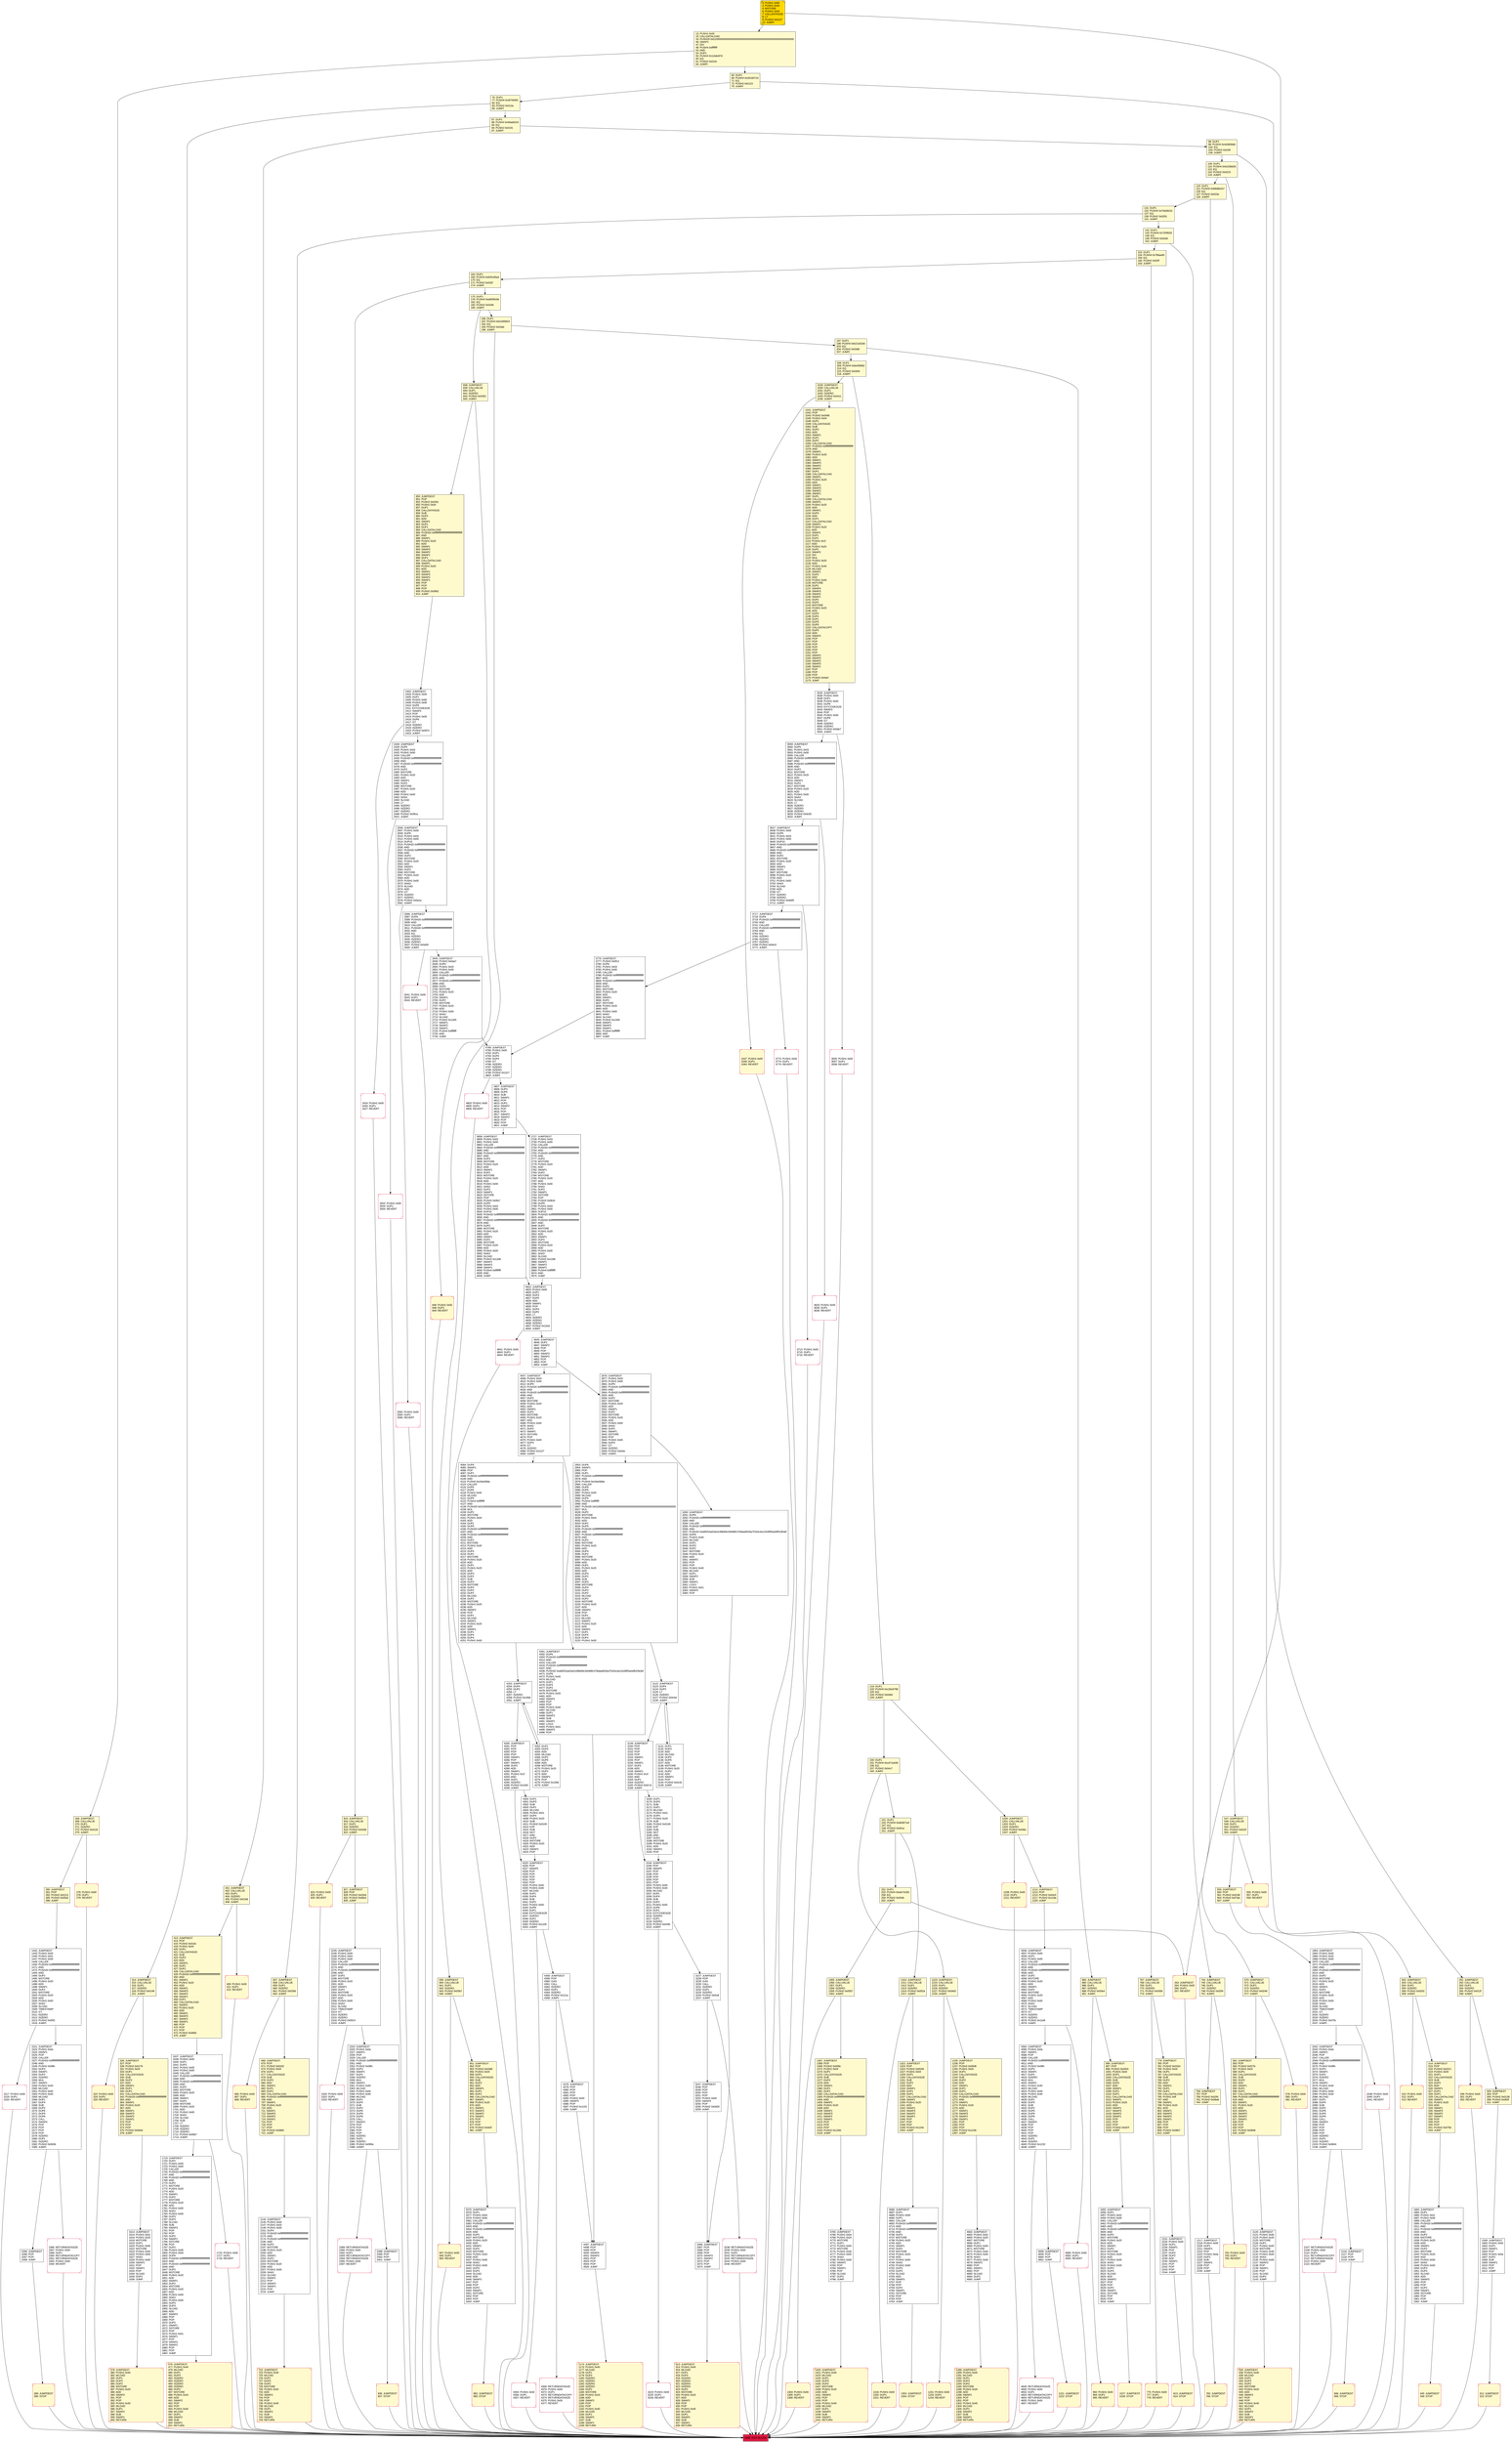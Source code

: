 digraph G {
bgcolor=transparent rankdir=UD;
node [shape=box style=filled color=black fillcolor=white fontname=arial fontcolor=black];
815 [label="815: JUMPDEST\l816: CALLVALUE\l817: DUP1\l818: ISZERO\l819: PUSH2 0x033b\l822: JUMPI\l" fillcolor=lemonchiffon ];
263 [label="263: JUMPDEST\l264: PUSH1 0x00\l266: DUP1\l267: REVERT\l" fillcolor=lemonchiffon shape=Msquare color=crimson ];
219 [label="219: DUP1\l220: PUSH4 0xc2bc6798\l225: EQ\l226: PUSH2 0x04b0\l229: JUMPI\l" fillcolor=lemonchiffon ];
1223 [label="1223: JUMPDEST\l1224: CALLVALUE\l1225: DUP1\l1226: ISZERO\l1227: PUSH2 0x04d3\l1230: JUMPI\l" fillcolor=lemonchiffon ];
291 [label="291: JUMPDEST\l292: CALLVALUE\l293: DUP1\l294: ISZERO\l295: PUSH2 0x012f\l298: JUMPI\l" fillcolor=lemonchiffon ];
514 [label="514: JUMPDEST\l515: POP\l516: PUSH2 0x0221\l519: PUSH1 0x04\l521: DUP1\l522: CALLDATASIZE\l523: SUB\l524: DUP2\l525: ADD\l526: SWAP1\l527: DUP1\l528: DUP1\l529: CALLDATALOAD\l530: SWAP1\l531: PUSH1 0x20\l533: ADD\l534: SWAP1\l535: SWAP3\l536: SWAP2\l537: SWAP1\l538: POP\l539: POP\l540: POP\l541: PUSH2 0x075b\l544: JUMP\l" fillcolor=lemonchiffon ];
3194 [label="3194: JUMPDEST\l3195: POP\l3196: SWAP5\l3197: POP\l3198: POP\l3199: POP\l3200: POP\l3201: POP\l3202: PUSH1 0x00\l3204: PUSH1 0x40\l3206: MLOAD\l3207: DUP1\l3208: DUP4\l3209: SUB\l3210: DUP2\l3211: PUSH1 0x00\l3213: DUP8\l3214: DUP1\l3215: EXTCODESIZE\l3216: ISZERO\l3217: DUP1\l3218: ISZERO\l3219: PUSH2 0x0c9b\l3222: JUMPI\l" ];
4369 [label="4369: RETURNDATASIZE\l4370: PUSH1 0x00\l4372: DUP1\l4373: RETURNDATACOPY\l4374: RETURNDATASIZE\l4375: PUSH1 0x00\l4377: REVERT\l" shape=Msquare color=crimson ];
120 [label="120: DUP1\l121: PUSH4 0x68d8d1b7\l126: EQ\l127: PUSH2 0x023a\l130: JUMPI\l" fillcolor=lemonchiffon ];
2116 [label="2116: JUMPDEST\l2117: POP\l2118: POP\l2119: JUMP\l" ];
3366 [label="3366: JUMPDEST\l3367: POP\l3368: POP\l3369: POP\l3370: SWAP3\l3371: SWAP2\l3372: POP\l3373: POP\l3374: JUMP\l" ];
153 [label="153: DUP1\l154: PUSH4 0x7f8aa4fc\l159: EQ\l160: PUSH2 0x02ff\l163: JUMPI\l" fillcolor=lemonchiffon ];
947 [label="947: PUSH1 0x00\l949: DUP1\l950: REVERT\l" fillcolor=lemonchiffon shape=Msquare color=crimson ];
1715 [label="1715: PUSH1 0x00\l1717: DUP1\l1718: REVERT\l" shape=Msquare color=crimson ];
1599 [label="1599: JUMPDEST\l1600: PUSH1 0x00\l1602: DUP1\l1603: SWAP1\l1604: POP\l1605: PUSH1 0x0a\l1607: DUP2\l1608: SUB\l1609: SWAP1\l1610: POP\l1611: POP\l1612: JUMP\l" ];
2398 [label="2398: JUMPDEST\l2399: POP\l2400: POP\l2401: JUMP\l" ];
3375 [label="3375: JUMPDEST\l3376: DUP1\l3377: PUSH1 0x04\l3379: PUSH1 0x00\l3381: CALLER\l3382: PUSH20 0xffffffffffffffffffffffffffffffffffffffff\l3403: AND\l3404: PUSH20 0xffffffffffffffffffffffffffffffffffffffff\l3425: AND\l3426: DUP2\l3427: MSTORE\l3428: PUSH1 0x20\l3430: ADD\l3431: SWAP1\l3432: DUP2\l3433: MSTORE\l3434: PUSH1 0x20\l3436: ADD\l3437: PUSH1 0x00\l3439: SHA3\l3440: PUSH1 0x00\l3442: DUP3\l3443: DUP3\l3444: SLOAD\l3445: ADD\l3446: SWAP3\l3447: POP\l3448: POP\l3449: DUP2\l3450: SWAP1\l3451: SSTORE\l3452: POP\l3453: POP\l3454: JUMP\l" ];
838 [label="838: JUMPDEST\l839: CALLVALUE\l840: DUP1\l841: ISZERO\l842: PUSH2 0x0352\l845: JUMPI\l" fillcolor=lemonchiffon ];
1208 [label="1208: PUSH1 0x00\l1210: DUP1\l1211: REVERT\l" fillcolor=lemonchiffon shape=Msquare color=crimson ];
3455 [label="3455: JUMPDEST\l3456: DUP1\l3457: PUSH1 0x02\l3459: PUSH1 0x00\l3461: CALLER\l3462: PUSH20 0xffffffffffffffffffffffffffffffffffffffff\l3483: AND\l3484: PUSH20 0xffffffffffffffffffffffffffffffffffffffff\l3505: AND\l3506: DUP2\l3507: MSTORE\l3508: PUSH1 0x20\l3510: ADD\l3511: SWAP1\l3512: DUP2\l3513: MSTORE\l3514: PUSH1 0x20\l3516: ADD\l3517: PUSH1 0x00\l3519: SHA3\l3520: PUSH1 0x00\l3522: DUP3\l3523: DUP3\l3524: SLOAD\l3525: ADD\l3526: SWAP3\l3527: POP\l3528: POP\l3529: DUP2\l3530: SWAP1\l3531: SSTORE\l3532: POP\l3533: POP\l3534: JUMP\l" ];
502 [label="502: JUMPDEST\l503: CALLVALUE\l504: DUP1\l505: ISZERO\l506: PUSH2 0x0202\l509: JUMPI\l" fillcolor=lemonchiffon ];
827 [label="827: JUMPDEST\l828: POP\l829: PUSH2 0x0344\l832: PUSH2 0x08c5\l835: JUMP\l" fillcolor=lemonchiffon ];
3772 [label="3772: PUSH1 0x00\l3774: DUP1\l3775: REVERT\l" shape=Msquare color=crimson ];
1212 [label="1212: JUMPDEST\l1213: POP\l1214: PUSH2 0x04c5\l1217: PUSH2 0x119a\l1220: JUMP\l" fillcolor=lemonchiffon ];
2107 [label="2107: RETURNDATASIZE\l2108: PUSH1 0x00\l2110: DUP1\l2111: RETURNDATACOPY\l2112: RETURNDATASIZE\l2113: PUSH1 0x00\l2115: REVERT\l" shape=Msquare color=crimson ];
3713 [label="3713: PUSH1 0x00\l3715: DUP1\l3716: REVERT\l" shape=Msquare color=crimson ];
3717 [label="3717: JUMPDEST\l3718: DUP6\l3719: PUSH20 0xffffffffffffffffffffffffffffffffffffffff\l3740: AND\l3741: CALLER\l3742: PUSH20 0xffffffffffffffffffffffffffffffffffffffff\l3763: AND\l3764: EQ\l3765: ISZERO\l3766: ISZERO\l3767: ISZERO\l3768: PUSH2 0x0ec0\l3771: JUMPI\l" ];
1586 [label="1586: RETURNDATASIZE\l1587: PUSH1 0x00\l1589: DUP1\l1590: RETURNDATACOPY\l1591: RETURNDATASIZE\l1592: PUSH1 0x00\l1594: REVERT\l" shape=Msquare color=crimson ];
186 [label="186: DUP1\l187: PUSH4 0xb1069824\l192: EQ\l193: PUSH2 0x03ab\l196: JUMPI\l" fillcolor=lemonchiffon ];
280 [label="280: JUMPDEST\l281: POP\l282: PUSH2 0x0121\l285: PUSH2 0x05a2\l288: JUMP\l" fillcolor=lemonchiffon ];
4686 [label="4686: JUMPDEST\l4687: DUP1\l4688: PUSH1 0x00\l4690: DUP1\l4691: CALLER\l4692: PUSH20 0xffffffffffffffffffffffffffffffffffffffff\l4713: AND\l4714: PUSH20 0xffffffffffffffffffffffffffffffffffffffff\l4735: AND\l4736: DUP2\l4737: MSTORE\l4738: PUSH1 0x20\l4740: ADD\l4741: SWAP1\l4742: DUP2\l4743: MSTORE\l4744: PUSH1 0x20\l4746: ADD\l4747: PUSH1 0x00\l4749: SHA3\l4750: PUSH1 0x00\l4752: DUP3\l4753: DUP3\l4754: SLOAD\l4755: ADD\l4756: SWAP3\l4757: POP\l4758: POP\l4759: DUP2\l4760: SWAP1\l4761: SSTORE\l4762: POP\l4763: POP\l4764: JUMP\l" ];
1029 [label="1029: JUMPDEST\l1030: CALLVALUE\l1031: DUP1\l1032: ISZERO\l1033: PUSH2 0x0411\l1036: JUMPI\l" fillcolor=lemonchiffon ];
1367 [label="1367: JUMPDEST\l1368: POP\l1369: PUSH2 0x058c\l1372: PUSH1 0x04\l1374: DUP1\l1375: CALLDATASIZE\l1376: SUB\l1377: DUP2\l1378: ADD\l1379: SWAP1\l1380: DUP1\l1381: DUP1\l1382: CALLDATALOAD\l1383: PUSH20 0xffffffffffffffffffffffffffffffffffffffff\l1404: AND\l1405: SWAP1\l1406: PUSH1 0x20\l1408: ADD\l1409: SWAP1\l1410: SWAP3\l1411: SWAP2\l1412: SWAP1\l1413: POP\l1414: POP\l1415: POP\l1416: PUSH2 0x129d\l1419: JUMP\l" fillcolor=lemonchiffon ];
208 [label="208: DUP1\l209: PUSH4 0xbe45fd62\l214: EQ\l215: PUSH2 0x0405\l218: JUMPI\l" fillcolor=lemonchiffon ];
1963 [label="1963: JUMPDEST\l1964: PUSH1 0x00\l1966: PUSH1 0x02\l1968: PUSH1 0x00\l1970: CALLER\l1971: PUSH20 0xffffffffffffffffffffffffffffffffffffffff\l1992: AND\l1993: PUSH20 0xffffffffffffffffffffffffffffffffffffffff\l2014: AND\l2015: DUP2\l2016: MSTORE\l2017: PUSH1 0x20\l2019: ADD\l2020: SWAP1\l2021: DUP2\l2022: MSTORE\l2023: PUSH1 0x20\l2025: ADD\l2026: PUSH1 0x00\l2028: SHA3\l2029: SLOAD\l2030: TIMESTAMP\l2031: GT\l2032: ISZERO\l2033: ISZERO\l2034: PUSH2 0x07fa\l2037: JUMPI\l" ];
4649 [label="4649: RETURNDATASIZE\l4650: PUSH1 0x00\l4652: DUP1\l4653: RETURNDATACOPY\l4654: RETURNDATASIZE\l4655: PUSH1 0x00\l4657: REVERT\l" shape=Msquare color=crimson ];
1310 [label="1310: JUMPDEST\l1311: CALLVALUE\l1312: DUP1\l1313: ISZERO\l1314: PUSH2 0x052a\l1317: JUMPI\l" fillcolor=lemonchiffon ];
3223 [label="3223: PUSH1 0x00\l3225: DUP1\l3226: REVERT\l" shape=Msquare color=crimson ];
409 [label="409: PUSH1 0x00\l411: DUP1\l412: REVERT\l" fillcolor=lemonchiffon shape=Msquare color=crimson ];
665 [label="665: PUSH1 0x00\l667: DUP1\l668: REVERT\l" fillcolor=lemonchiffon shape=Msquare color=crimson ];
779 [label="779: JUMPDEST\l780: POP\l781: PUSH2 0x032d\l784: PUSH1 0x04\l786: DUP1\l787: CALLDATASIZE\l788: SUB\l789: DUP2\l790: ADD\l791: SWAP1\l792: DUP1\l793: DUP1\l794: CALLDATALOAD\l795: PUSH1 0xff\l797: AND\l798: SWAP1\l799: PUSH1 0x20\l801: ADD\l802: SWAP1\l803: SWAP3\l804: SWAP2\l805: SWAP1\l806: POP\l807: POP\l808: POP\l809: PUSH2 0x08b7\l812: JUMP\l" fillcolor=lemonchiffon ];
268 [label="268: JUMPDEST\l269: CALLVALUE\l270: DUP1\l271: ISZERO\l272: PUSH2 0x0118\l275: JUMPI\l" fillcolor=lemonchiffon ];
1420 [label="1420: JUMPDEST\l1421: PUSH1 0x40\l1423: MLOAD\l1424: DUP1\l1425: DUP3\l1426: DUP2\l1427: MSTORE\l1428: PUSH1 0x20\l1430: ADD\l1431: SWAP2\l1432: POP\l1433: POP\l1434: PUSH1 0x40\l1436: MLOAD\l1437: DUP1\l1438: SWAP2\l1439: SUB\l1440: SWAP1\l1441: RETURN\l" fillcolor=lemonchiffon shape=Msquare color=crimson ];
992 [label="992: PUSH1 0x00\l994: DUP1\l995: REVERT\l" fillcolor=lemonchiffon shape=Msquare color=crimson ];
3260 [label="3260: JUMPDEST\l3261: DUP6\l3262: PUSH20 0xffffffffffffffffffffffffffffffffffffffff\l3283: AND\l3284: CALLER\l3285: PUSH20 0xffffffffffffffffffffffffffffffffffffffff\l3306: AND\l3307: PUSH32 0xddf252ad1be2c89b69c2b068fc378daa952ba7f163c4a11628f55a4df523b3ef\l3340: DUP8\l3341: PUSH1 0x40\l3343: MLOAD\l3344: DUP1\l3345: DUP3\l3346: DUP2\l3347: MSTORE\l3348: PUSH1 0x20\l3350: ADD\l3351: SWAP2\l3352: POP\l3353: POP\l3354: PUSH1 0x40\l3356: MLOAD\l3357: DUP1\l3358: SWAP2\l3359: SUB\l3360: SWAP1\l3361: LOG3\l3362: PUSH1 0x01\l3364: SWAP4\l3365: POP\l" ];
982 [label="982: JUMPDEST\l983: STOP\l" fillcolor=lemonchiffon shape=Msquare color=crimson ];
3555 [label="3555: PUSH1 0x00\l3557: DUP1\l3558: REVERT\l" shape=Msquare color=crimson ];
4084 [label="4084: DUP6\l4085: SWAP1\l4086: POP\l4087: DUP1\l4088: PUSH20 0xffffffffffffffffffffffffffffffffffffffff\l4109: AND\l4110: PUSH4 0xc0ee0b8a\l4115: CALLER\l4116: DUP8\l4117: DUP8\l4118: PUSH1 0x40\l4120: MLOAD\l4121: DUP5\l4122: PUSH4 0xffffffff\l4127: AND\l4128: PUSH29 0x0100000000000000000000000000000000000000000000000000000000\l4158: MUL\l4159: DUP2\l4160: MSTORE\l4161: PUSH1 0x04\l4163: ADD\l4164: DUP1\l4165: DUP5\l4166: PUSH20 0xffffffffffffffffffffffffffffffffffffffff\l4187: AND\l4188: PUSH20 0xffffffffffffffffffffffffffffffffffffffff\l4209: AND\l4210: DUP2\l4211: MSTORE\l4212: PUSH1 0x20\l4214: ADD\l4215: DUP4\l4216: DUP2\l4217: MSTORE\l4218: PUSH1 0x20\l4220: ADD\l4221: DUP1\l4222: PUSH1 0x20\l4224: ADD\l4225: DUP3\l4226: DUP2\l4227: SUB\l4228: DUP3\l4229: MSTORE\l4230: DUP4\l4231: DUP2\l4232: DUP2\l4233: MLOAD\l4234: DUP2\l4235: MSTORE\l4236: PUSH1 0x20\l4238: ADD\l4239: SWAP2\l4240: POP\l4241: DUP1\l4242: MLOAD\l4243: SWAP1\l4244: PUSH1 0x20\l4246: ADD\l4247: SWAP1\l4248: DUP1\l4249: DUP4\l4250: DUP4\l4251: PUSH1 0x00\l" ];
850 [label="850: JUMPDEST\l851: POP\l852: PUSH2 0x0391\l855: PUSH1 0x04\l857: DUP1\l858: CALLDATASIZE\l859: SUB\l860: DUP2\l861: ADD\l862: SWAP1\l863: DUP1\l864: DUP1\l865: CALLDATALOAD\l866: PUSH20 0xffffffffffffffffffffffffffffffffffffffff\l887: AND\l888: SWAP1\l889: PUSH1 0x20\l891: ADD\l892: SWAP1\l893: SWAP3\l894: SWAP2\l895: SWAP1\l896: DUP1\l897: CALLDATALOAD\l898: SWAP1\l899: PUSH1 0x20\l901: ADD\l902: SWAP1\l903: SWAP3\l904: SWAP2\l905: SWAP1\l906: POP\l907: POP\l908: POP\l909: PUSH2 0x0962\l912: JUMP\l" fillcolor=lemonchiffon ];
4789 [label="4789: JUMPDEST\l4790: PUSH1 0x00\l4792: DUP1\l4793: DUP4\l4794: DUP4\l4795: GT\l4796: ISZERO\l4797: ISZERO\l4798: ISZERO\l4799: PUSH2 0x12c7\l4802: JUMPI\l" ];
4580 [label="4580: PUSH1 0x00\l4582: DUP1\l4583: REVERT\l" shape=Msquare color=crimson ];
142 [label="142: DUP1\l143: PUSH4 0x72f4f633\l148: EQ\l149: PUSH2 0x02e8\l152: JUMPI\l" fillcolor=lemonchiffon ];
4765 [label="4765: JUMPDEST\l4766: PUSH1 0x04\l4768: PUSH1 0x20\l4770: MSTORE\l4771: DUP1\l4772: PUSH1 0x00\l4774: MSTORE\l4775: PUSH1 0x40\l4777: PUSH1 0x00\l4779: SHA3\l4780: PUSH1 0x00\l4782: SWAP2\l4783: POP\l4784: SWAP1\l4785: POP\l4786: SLOAD\l4787: DUP2\l4788: JUMP\l" ];
4841 [label="4841: PUSH1 0x00\l4843: DUP1\l4844: REVERT\l" shape=Msquare color=crimson ];
1517 [label="1517: PUSH1 0x00\l1519: DUP1\l1520: REVERT\l" shape=Msquare color=crimson ];
2389 [label="2389: RETURNDATASIZE\l2390: PUSH1 0x00\l2392: DUP1\l2393: RETURNDATACOPY\l2394: RETURNDATASIZE\l2395: PUSH1 0x00\l2397: REVERT\l" shape=Msquare color=crimson ];
559 [label="559: JUMPDEST\l560: POP\l561: PUSH2 0x0238\l564: PUSH2 0x07ab\l567: JUMP\l" fillcolor=lemonchiffon ];
752 [label="752: PUSH1 0x00\l754: DUP1\l755: REVERT\l" fillcolor=lemonchiffon shape=Msquare color=crimson ];
1221 [label="1221: JUMPDEST\l1222: STOP\l" fillcolor=lemonchiffon shape=Msquare color=crimson ];
3247 [label="3247: JUMPDEST\l3248: POP\l3249: POP\l3250: POP\l3251: POP\l3252: PUSH1 0x00\l3254: SWAP4\l3255: POP\l3256: PUSH2 0x0d26\l3259: JUMP\l" ];
669 [label="669: JUMPDEST\l670: POP\l671: PUSH2 0x02d2\l674: PUSH1 0x04\l676: DUP1\l677: CALLDATASIZE\l678: SUB\l679: DUP2\l680: ADD\l681: SWAP1\l682: DUP1\l683: DUP1\l684: CALLDATALOAD\l685: PUSH20 0xffffffffffffffffffffffffffffffffffffffff\l706: AND\l707: SWAP1\l708: PUSH1 0x20\l710: ADD\l711: SWAP1\l712: SWAP3\l713: SWAP2\l714: SWAP1\l715: POP\l716: POP\l717: POP\l718: PUSH2 0x0860\l721: JUMP\l" fillcolor=lemonchiffon ];
996 [label="996: JUMPDEST\l997: POP\l998: PUSH2 0x0403\l1001: PUSH1 0x04\l1003: DUP1\l1004: CALLDATASIZE\l1005: SUB\l1006: DUP2\l1007: ADD\l1008: SWAP1\l1009: DUP1\l1010: DUP1\l1011: CALLDATALOAD\l1012: SWAP1\l1013: PUSH1 0x20\l1015: ADD\l1016: SWAP1\l1017: SWAP3\l1018: SWAP2\l1019: SWAP1\l1020: POP\l1021: POP\l1022: POP\l1023: PUSH2 0x0d7f\l1026: JUMP\l" fillcolor=lemonchiffon ];
3858 [label="3858: JUMPDEST\l3859: PUSH1 0x03\l3861: PUSH1 0x00\l3863: CALLER\l3864: PUSH20 0xffffffffffffffffffffffffffffffffffffffff\l3885: AND\l3886: PUSH20 0xffffffffffffffffffffffffffffffffffffffff\l3907: AND\l3908: DUP2\l3909: MSTORE\l3910: PUSH1 0x20\l3912: ADD\l3913: SWAP1\l3914: DUP2\l3915: MSTORE\l3916: PUSH1 0x20\l3918: ADD\l3919: PUSH1 0x00\l3921: SHA3\l3922: DUP2\l3923: SWAP1\l3924: SSTORE\l3925: POP\l3926: PUSH2 0x0fa7\l3929: DUP6\l3930: PUSH1 0x03\l3932: PUSH1 0x00\l3934: DUP10\l3935: PUSH20 0xffffffffffffffffffffffffffffffffffffffff\l3956: AND\l3957: PUSH20 0xffffffffffffffffffffffffffffffffffffffff\l3978: AND\l3979: DUP2\l3980: MSTORE\l3981: PUSH1 0x20\l3983: ADD\l3984: SWAP1\l3985: DUP2\l3986: MSTORE\l3987: PUSH1 0x20\l3989: ADD\l3990: PUSH1 0x00\l3992: SHA3\l3993: SLOAD\l3994: PUSH2 0x12d6\l3997: SWAP1\l3998: SWAP2\l3999: SWAP1\l4000: PUSH4 0xffffffff\l4005: AND\l4006: JUMP\l" ];
570 [label="570: JUMPDEST\l571: CALLVALUE\l572: DUP1\l573: ISZERO\l574: PUSH2 0x0246\l577: JUMPI\l" fillcolor=lemonchiffon ];
76 [label="76: DUP1\l77: PUSH4 0x407609f1\l82: EQ\l83: PUSH2 0x013a\l86: JUMPI\l" fillcolor=lemonchiffon ];
2038 [label="2038: PUSH1 0x00\l2040: DUP1\l2041: REVERT\l" shape=Msquare color=crimson ];
2953 [label="2953: DUP6\l2954: SWAP1\l2955: POP\l2956: DUP1\l2957: PUSH20 0xffffffffffffffffffffffffffffffffffffffff\l2978: AND\l2979: PUSH4 0xc0ee0b8a\l2984: CALLER\l2985: DUP8\l2986: DUP6\l2987: PUSH1 0x40\l2989: MLOAD\l2990: DUP5\l2991: PUSH4 0xffffffff\l2996: AND\l2997: PUSH29 0x0100000000000000000000000000000000000000000000000000000000\l3027: MUL\l3028: DUP2\l3029: MSTORE\l3030: PUSH1 0x04\l3032: ADD\l3033: DUP1\l3034: DUP5\l3035: PUSH20 0xffffffffffffffffffffffffffffffffffffffff\l3056: AND\l3057: PUSH20 0xffffffffffffffffffffffffffffffffffffffff\l3078: AND\l3079: DUP2\l3080: MSTORE\l3081: PUSH1 0x20\l3083: ADD\l3084: DUP4\l3085: DUP2\l3086: MSTORE\l3087: PUSH1 0x20\l3089: ADD\l3090: DUP1\l3091: PUSH1 0x20\l3093: ADD\l3094: DUP3\l3095: DUP2\l3096: SUB\l3097: DUP3\l3098: MSTORE\l3099: DUP4\l3100: DUP2\l3101: DUP2\l3102: MLOAD\l3103: DUP2\l3104: MSTORE\l3105: PUSH1 0x20\l3107: ADD\l3108: SWAP2\l3109: POP\l3110: DUP1\l3111: MLOAD\l3112: SWAP1\l3113: PUSH1 0x20\l3115: ADD\l3116: SWAP1\l3117: DUP1\l3118: DUP4\l3119: DUP4\l3120: PUSH1 0x00\l" ];
2324 [label="2324: JUMPDEST\l2325: PUSH1 0x0a\l2327: SWAP1\l2328: POP\l2329: CALLER\l2330: PUSH20 0xffffffffffffffffffffffffffffffffffffffff\l2351: AND\l2352: PUSH2 0x08fc\l2355: DUP3\l2356: SWAP1\l2357: DUP2\l2358: ISZERO\l2359: MUL\l2360: SWAP1\l2361: PUSH1 0x40\l2363: MLOAD\l2364: PUSH1 0x00\l2366: PUSH1 0x40\l2368: MLOAD\l2369: DUP1\l2370: DUP4\l2371: SUB\l2372: DUP2\l2373: DUP6\l2374: DUP9\l2375: DUP9\l2376: CALL\l2377: SWAP4\l2378: POP\l2379: POP\l2380: POP\l2381: POP\l2382: ISZERO\l2383: DUP1\l2384: ISZERO\l2385: PUSH2 0x095e\l2388: JUMPI\l" ];
510 [label="510: PUSH1 0x00\l512: DUP1\l513: REVERT\l" fillcolor=lemonchiffon shape=Msquare color=crimson ];
722 [label="722: JUMPDEST\l723: PUSH1 0x40\l725: MLOAD\l726: DUP1\l727: DUP3\l728: DUP2\l729: MSTORE\l730: PUSH1 0x20\l732: ADD\l733: SWAP2\l734: POP\l735: POP\l736: PUSH1 0x40\l738: MLOAD\l739: DUP1\l740: SWAP2\l741: SUB\l742: SWAP1\l743: RETURN\l" fillcolor=lemonchiffon shape=Msquare color=crimson ];
4262 [label="4262: DUP1\l4263: DUP3\l4264: ADD\l4265: MLOAD\l4266: DUP2\l4267: DUP5\l4268: ADD\l4269: MSTORE\l4270: PUSH1 0x20\l4272: DUP2\l4273: ADD\l4274: SWAP1\l4275: POP\l4276: PUSH2 0x109d\l4279: JUMP\l" ];
4803 [label="4803: PUSH1 0x00\l4805: DUP1\l4806: REVERT\l" shape=Msquare color=crimson ];
2231 [label="2231: JUMPDEST\l2232: PUSH1 0x00\l2234: DUP1\l2235: SWAP1\l2236: POP\l2237: DUP2\l2238: DUP2\l2239: ADD\l2240: SWAP1\l2241: POP\l2242: POP\l2243: POP\l2244: JUMP\l" ];
4280 [label="4280: JUMPDEST\l4281: POP\l4282: POP\l4283: POP\l4284: POP\l4285: SWAP1\l4286: POP\l4287: SWAP1\l4288: DUP2\l4289: ADD\l4290: SWAP1\l4291: PUSH1 0x1f\l4293: AND\l4294: DUP1\l4295: ISZERO\l4296: PUSH2 0x10e5\l4299: JUMPI\l" ];
2502 [label="2502: PUSH1 0x00\l2504: DUP1\l2505: REVERT\l" shape=Msquare color=crimson ];
756 [label="756: JUMPDEST\l757: POP\l758: PUSH2 0x02fd\l761: PUSH2 0x08a9\l764: JUMP\l" fillcolor=lemonchiffon ];
765 [label="765: JUMPDEST\l766: STOP\l" fillcolor=lemonchiffon shape=Msquare color=crimson ];
3169 [label="3169: DUP1\l3170: DUP3\l3171: SUB\l3172: DUP1\l3173: MLOAD\l3174: PUSH1 0x01\l3176: DUP4\l3177: PUSH1 0x20\l3179: SUB\l3180: PUSH2 0x0100\l3183: EXP\l3184: SUB\l3185: NOT\l3186: AND\l3187: DUP2\l3188: MSTORE\l3189: PUSH1 0x20\l3191: ADD\l3192: SWAP2\l3193: POP\l" ];
1442 [label="1442: JUMPDEST\l1443: PUSH1 0x00\l1445: PUSH1 0x01\l1447: PUSH1 0x00\l1449: CALLER\l1450: PUSH20 0xffffffffffffffffffffffffffffffffffffffff\l1471: AND\l1472: PUSH20 0xffffffffffffffffffffffffffffffffffffffff\l1493: AND\l1494: DUP2\l1495: MSTORE\l1496: PUSH1 0x20\l1498: ADD\l1499: SWAP1\l1500: DUP2\l1501: MSTORE\l1502: PUSH1 0x20\l1504: ADD\l1505: PUSH1 0x00\l1507: SHA3\l1508: SLOAD\l1509: TIMESTAMP\l1510: GT\l1511: ISZERO\l1512: ISZERO\l1513: PUSH2 0x05f1\l1516: JUMPI\l" ];
3637 [label="3637: JUMPDEST\l3638: PUSH1 0x00\l3640: DUP6\l3641: PUSH1 0x03\l3643: PUSH1 0x00\l3645: DUP10\l3646: PUSH20 0xffffffffffffffffffffffffffffffffffffffff\l3667: AND\l3668: PUSH20 0xffffffffffffffffffffffffffffffffffffffff\l3689: AND\l3690: DUP2\l3691: MSTORE\l3692: PUSH1 0x20\l3694: ADD\l3695: SWAP1\l3696: DUP2\l3697: MSTORE\l3698: PUSH1 0x20\l3700: ADD\l3701: PUSH1 0x00\l3703: SHA3\l3704: SLOAD\l3705: ADD\l3706: GT\l3707: ISZERO\l3708: ISZERO\l3709: PUSH2 0x0e85\l3712: JUMPI\l" ];
1231 [label="1231: PUSH1 0x00\l1233: DUP1\l1234: REVERT\l" fillcolor=lemonchiffon shape=Msquare color=crimson ];
657 [label="657: JUMPDEST\l658: CALLVALUE\l659: DUP1\l660: ISZERO\l661: PUSH2 0x029d\l664: JUMPI\l" fillcolor=lemonchiffon ];
1595 [label="1595: JUMPDEST\l1596: POP\l1597: POP\l1598: JUMP\l" ];
2042 [label="2042: JUMPDEST\l2043: PUSH1 0x0a\l2045: SWAP1\l2046: POP\l2047: CALLER\l2048: PUSH20 0xffffffffffffffffffffffffffffffffffffffff\l2069: AND\l2070: PUSH2 0x08fc\l2073: DUP3\l2074: SWAP1\l2075: DUP2\l2076: ISZERO\l2077: MUL\l2078: SWAP1\l2079: PUSH1 0x40\l2081: MLOAD\l2082: PUSH1 0x00\l2084: PUSH1 0x40\l2086: MLOAD\l2087: DUP1\l2088: DUP4\l2089: SUB\l2090: DUP2\l2091: DUP6\l2092: DUP9\l2093: DUP9\l2094: CALL\l2095: SWAP4\l2096: POP\l2097: POP\l2098: POP\l2099: POP\l2100: ISZERO\l2101: DUP1\l2102: ISZERO\l2103: PUSH2 0x0844\l2106: JUMPI\l" ];
1637 [label="1637: JUMPDEST\l1638: PUSH1 0x00\l1640: DUP1\l1641: DUP3\l1642: PUSH1 0x05\l1644: PUSH1 0x00\l1646: CALLER\l1647: PUSH20 0xffffffffffffffffffffffffffffffffffffffff\l1668: AND\l1669: PUSH20 0xffffffffffffffffffffffffffffffffffffffff\l1690: AND\l1691: DUP2\l1692: MSTORE\l1693: PUSH1 0x20\l1695: ADD\l1696: SWAP1\l1697: DUP2\l1698: MSTORE\l1699: PUSH1 0x20\l1701: ADD\l1702: PUSH1 0x00\l1704: SHA3\l1705: SLOAD\l1706: SUB\l1707: LT\l1708: ISZERO\l1709: ISZERO\l1710: ISZERO\l1711: PUSH2 0x06b7\l1714: JUMPI\l" ];
109 [label="109: DUP1\l110: PUSH4 0x5c03b626\l115: EQ\l116: PUSH2 0x0223\l119: JUMPI\l" fillcolor=lemonchiffon ];
4007 [label="4007: JUMPDEST\l4008: PUSH1 0x03\l4010: PUSH1 0x00\l4012: DUP9\l4013: PUSH20 0xffffffffffffffffffffffffffffffffffffffff\l4034: AND\l4035: PUSH20 0xffffffffffffffffffffffffffffffffffffffff\l4056: AND\l4057: DUP2\l4058: MSTORE\l4059: PUSH1 0x20\l4061: ADD\l4062: SWAP1\l4063: DUP2\l4064: MSTORE\l4065: PUSH1 0x20\l4067: ADD\l4068: PUSH1 0x00\l4070: SHA3\l4071: DUP2\l4072: SWAP1\l4073: SSTORE\l4074: POP\l4075: PUSH1 0x00\l4077: DUP3\l4078: GT\l4079: ISZERO\l4080: PUSH2 0x1127\l4083: JUMPI\l" ];
4658 [label="4658: JUMPDEST\l4659: POP\l4660: POP\l4661: JUMP\l" ];
175 [label="175: DUP1\l176: PUSH4 0xa9059cbb\l181: EQ\l182: PUSH2 0x0346\l185: JUMPI\l" fillcolor=lemonchiffon ];
197 [label="197: DUP1\l198: PUSH4 0xb21d31b6\l203: EQ\l204: PUSH2 0x03d8\l207: JUMPI\l" fillcolor=lemonchiffon ];
4845 [label="4845: JUMPDEST\l4846: DUP1\l4847: SWAP2\l4848: POP\l4849: POP\l4850: SWAP3\l4851: SWAP2\l4852: POP\l4853: POP\l4854: JUMP\l" ];
131 [label="131: DUP1\l132: PUSH4 0x70a08231\l137: EQ\l138: PUSH2 0x0291\l141: JUMPI\l" fillcolor=lemonchiffon ];
744 [label="744: JUMPDEST\l745: CALLVALUE\l746: DUP1\l747: ISZERO\l748: PUSH2 0x02f4\l751: JUMPI\l" fillcolor=lemonchiffon ];
2217 [label="2217: JUMPDEST\l2218: PUSH1 0x00\l2220: DUP1\l2221: SWAP1\l2222: POP\l2223: PUSH1 0x0a\l2225: DUP2\l2226: SUB\l2227: SWAP1\l2228: POP\l2229: POP\l2230: JUMP\l" ];
1318 [label="1318: PUSH1 0x00\l1320: DUP1\l1321: REVERT\l" fillcolor=lemonchiffon shape=Msquare color=crimson ];
299 [label="299: PUSH1 0x00\l301: DUP1\l302: REVERT\l" fillcolor=lemonchiffon shape=Msquare color=crimson ];
555 [label="555: PUSH1 0x00\l557: DUP1\l558: REVERT\l" fillcolor=lemonchiffon shape=Msquare color=crimson ];
3633 [label="3633: PUSH1 0x00\l3635: DUP1\l3636: REVERT\l" shape=Msquare color=crimson ];
2120 [label="2120: JUMPDEST\l2121: PUSH1 0x00\l2123: PUSH1 0x20\l2125: MSTORE\l2126: DUP1\l2127: PUSH1 0x00\l2129: MSTORE\l2130: PUSH1 0x40\l2132: PUSH1 0x00\l2134: SHA3\l2135: PUSH1 0x00\l2137: SWAP2\l2138: POP\l2139: SWAP1\l2140: POP\l2141: SLOAD\l2142: DUP2\l2143: JUMP\l" ];
1613 [label="1613: JUMPDEST\l1614: PUSH1 0x01\l1616: PUSH1 0x20\l1618: MSTORE\l1619: DUP1\l1620: PUSH1 0x00\l1622: MSTORE\l1623: PUSH1 0x40\l1625: PUSH1 0x00\l1627: SHA3\l1628: PUSH1 0x00\l1630: SWAP2\l1631: POP\l1632: SWAP1\l1633: POP\l1634: SLOAD\l1635: DUP2\l1636: JUMP\l" ];
823 [label="823: PUSH1 0x00\l825: DUP1\l826: REVERT\l" fillcolor=lemonchiffon shape=Msquare color=crimson ];
1027 [label="1027: JUMPDEST\l1028: STOP\l" fillcolor=lemonchiffon shape=Msquare color=crimson ];
4391 [label="4391: JUMPDEST\l4392: DUP6\l4393: PUSH20 0xffffffffffffffffffffffffffffffffffffffff\l4414: AND\l4415: CALLER\l4416: PUSH20 0xffffffffffffffffffffffffffffffffffffffff\l4437: AND\l4438: PUSH32 0xddf252ad1be2c89b69c2b068fc378daa952ba7f163c4a11628f55a4df523b3ef\l4471: DUP8\l4472: PUSH1 0x40\l4474: MLOAD\l4475: DUP1\l4476: DUP3\l4477: DUP2\l4478: MSTORE\l4479: PUSH1 0x20\l4481: ADD\l4482: SWAP2\l4483: POP\l4484: POP\l4485: PUSH1 0x40\l4487: MLOAD\l4488: DUP1\l4489: SWAP2\l4490: SUB\l4491: SWAP1\l4492: LOG3\l4493: PUSH1 0x01\l4495: SWAP3\l4496: POP\l" ];
13 [label="13: PUSH1 0x00\l15: CALLDATALOAD\l16: PUSH29 0x0100000000000000000000000000000000000000000000000000000000\l46: SWAP1\l47: DIV\l48: PUSH4 0xffffffff\l53: AND\l54: DUP1\l55: PUSH4 0x1cbdc87d\l60: EQ\l61: PUSH2 0x010c\l64: JUMPI\l" fillcolor=lemonchiffon ];
2428 [label="2428: JUMPDEST\l2429: DUP5\l2430: PUSH1 0x03\l2432: PUSH1 0x00\l2434: CALLER\l2435: PUSH20 0xffffffffffffffffffffffffffffffffffffffff\l2456: AND\l2457: PUSH20 0xffffffffffffffffffffffffffffffffffffffff\l2478: AND\l2479: DUP2\l2480: MSTORE\l2481: PUSH1 0x20\l2483: ADD\l2484: SWAP1\l2485: DUP2\l2486: MSTORE\l2487: PUSH1 0x20\l2489: ADD\l2490: PUSH1 0x00\l2492: SHA3\l2493: SLOAD\l2494: LT\l2495: ISZERO\l2496: ISZERO\l2497: ISZERO\l2498: PUSH2 0x09ca\l2501: JUMPI\l" ];
401 [label="401: JUMPDEST\l402: CALLVALUE\l403: DUP1\l404: ISZERO\l405: PUSH2 0x019d\l408: JUMPI\l" fillcolor=lemonchiffon ];
2586 [label="2586: JUMPDEST\l2587: DUP6\l2588: PUSH20 0xffffffffffffffffffffffffffffffffffffffff\l2609: AND\l2610: CALLER\l2611: PUSH20 0xffffffffffffffffffffffffffffffffffffffff\l2632: AND\l2633: EQ\l2634: ISZERO\l2635: ISZERO\l2636: ISZERO\l2637: PUSH2 0x0a55\l2640: JUMPI\l" ];
87 [label="87: DUP1\l88: PUSH4 0x46aa9243\l93: EQ\l94: PUSH2 0x0191\l97: JUMPI\l" fillcolor=lemonchiffon ];
4354 [label="4354: PUSH1 0x00\l4356: DUP1\l4357: REVERT\l" shape=Msquare color=crimson ];
4497 [label="4497: JUMPDEST\l4498: POP\l4499: POP\l4500: SWAP4\l4501: SWAP3\l4502: POP\l4503: POP\l4504: POP\l4505: JUMP\l" ];
65 [label="65: DUP1\l66: PUSH4 0x26160719\l71: EQ\l72: PUSH2 0x0123\l75: JUMPI\l" fillcolor=lemonchiffon ];
3122 [label="3122: JUMPDEST\l3123: DUP4\l3124: DUP2\l3125: LT\l3126: ISZERO\l3127: PUSH2 0x0c4d\l3130: JUMPI\l" ];
775 [label="775: PUSH1 0x00\l777: DUP1\l778: REVERT\l" fillcolor=lemonchiffon shape=Msquare color=crimson ];
3149 [label="3149: JUMPDEST\l3150: POP\l3151: POP\l3152: POP\l3153: POP\l3154: SWAP1\l3155: POP\l3156: SWAP1\l3157: DUP2\l3158: ADD\l3159: SWAP1\l3160: PUSH1 0x1f\l3162: AND\l3163: DUP1\l3164: ISZERO\l3165: PUSH2 0x0c7a\l3168: JUMPI\l" ];
314 [label="314: JUMPDEST\l315: CALLVALUE\l316: DUP1\l317: ISZERO\l318: PUSH2 0x0146\l321: JUMPI\l" fillcolor=lemonchiffon ];
1174 [label="1174: JUMPDEST\l1175: PUSH1 0x40\l1177: MLOAD\l1178: DUP1\l1179: DUP3\l1180: ISZERO\l1181: ISZERO\l1182: ISZERO\l1183: ISZERO\l1184: DUP2\l1185: MSTORE\l1186: PUSH1 0x20\l1188: ADD\l1189: SWAP2\l1190: POP\l1191: POP\l1192: PUSH1 0x40\l1194: MLOAD\l1195: DUP1\l1196: SWAP2\l1197: SUB\l1198: SWAP1\l1199: RETURN\l" fillcolor=lemonchiffon shape=Msquare color=crimson ];
3227 [label="3227: JUMPDEST\l3228: POP\l3229: GAS\l3230: CALL\l3231: ISZERO\l3232: DUP1\l3233: ISZERO\l3234: PUSH2 0x0caf\l3237: JUMPI\l" ];
951 [label="951: JUMPDEST\l952: POP\l953: PUSH2 0x03d6\l956: PUSH1 0x04\l958: DUP1\l959: CALLDATASIZE\l960: SUB\l961: DUP2\l962: ADD\l963: SWAP1\l964: DUP1\l965: DUP1\l966: CALLDATALOAD\l967: SWAP1\l968: PUSH1 0x20\l970: ADD\l971: SWAP1\l972: SWAP3\l973: SWAP2\l974: SWAP1\l975: POP\l976: POP\l977: POP\l978: PUSH2 0x0d2f\l981: JUMP\l" fillcolor=lemonchiffon ];
312 [label="312: JUMPDEST\l313: STOP\l" fillcolor=lemonchiffon shape=Msquare color=crimson ];
568 [label="568: JUMPDEST\l569: STOP\l" fillcolor=lemonchiffon shape=Msquare color=crimson ];
2144 [label="2144: JUMPDEST\l2145: PUSH1 0x00\l2147: PUSH1 0x03\l2149: PUSH1 0x00\l2151: DUP4\l2152: PUSH20 0xffffffffffffffffffffffffffffffffffffffff\l2173: AND\l2174: PUSH20 0xffffffffffffffffffffffffffffffffffffffff\l2195: AND\l2196: DUP2\l2197: MSTORE\l2198: PUSH1 0x20\l2200: ADD\l2201: SWAP1\l2202: DUP2\l2203: MSTORE\l2204: PUSH1 0x20\l2206: ADD\l2207: PUSH1 0x00\l2209: SHA3\l2210: SLOAD\l2211: SWAP1\l2212: POP\l2213: SWAP2\l2214: SWAP1\l2215: POP\l2216: JUMP\l" ];
1037 [label="1037: PUSH1 0x00\l1039: DUP1\l1040: REVERT\l" fillcolor=lemonchiffon shape=Msquare color=crimson ];
913 [label="913: JUMPDEST\l914: PUSH1 0x40\l916: MLOAD\l917: DUP1\l918: DUP3\l919: ISZERO\l920: ISZERO\l921: ISZERO\l922: ISZERO\l923: DUP2\l924: MSTORE\l925: PUSH1 0x20\l927: ADD\l928: SWAP2\l929: POP\l930: POP\l931: PUSH1 0x40\l933: MLOAD\l934: DUP1\l935: SWAP2\l936: SUB\l937: SWAP1\l938: RETURN\l" fillcolor=lemonchiffon shape=Msquare color=crimson ];
2320 [label="2320: PUSH1 0x00\l2322: DUP1\l2323: REVERT\l" shape=Msquare color=crimson ];
413 [label="413: JUMPDEST\l414: POP\l415: PUSH2 0x01dc\l418: PUSH1 0x04\l420: DUP1\l421: CALLDATASIZE\l422: SUB\l423: DUP2\l424: ADD\l425: SWAP1\l426: DUP1\l427: DUP1\l428: CALLDATALOAD\l429: PUSH20 0xffffffffffffffffffffffffffffffffffffffff\l450: AND\l451: SWAP1\l452: PUSH1 0x20\l454: ADD\l455: SWAP1\l456: SWAP3\l457: SWAP2\l458: SWAP1\l459: DUP1\l460: CALLDATALOAD\l461: SWAP1\l462: PUSH1 0x20\l464: ADD\l465: SWAP1\l466: SWAP3\l467: SWAP2\l468: SWAP1\l469: POP\l470: POP\l471: POP\l472: PUSH2 0x0665\l475: JUMP\l" fillcolor=lemonchiffon ];
276 [label="276: PUSH1 0x00\l278: DUP1\l279: REVERT\l" fillcolor=lemonchiffon shape=Msquare color=crimson ];
289 [label="289: JUMPDEST\l290: STOP\l" fillcolor=lemonchiffon shape=Msquare color=crimson ];
545 [label="545: JUMPDEST\l546: STOP\l" fillcolor=lemonchiffon shape=Msquare color=crimson ];
2582 [label="2582: PUSH1 0x00\l2584: DUP1\l2585: REVERT\l" shape=Msquare color=crimson ];
252 [label="252: DUP1\l253: PUSH4 0xedc7e281\l258: EQ\l259: PUSH2 0x054b\l262: JUMPI\l" fillcolor=lemonchiffon ];
230 [label="230: DUP1\l231: PUSH4 0xcd71ee0b\l236: EQ\l237: PUSH2 0x04c7\l240: JUMPI\l" fillcolor=lemonchiffon ];
582 [label="582: JUMPDEST\l583: POP\l584: PUSH2 0x027b\l587: PUSH1 0x04\l589: DUP1\l590: CALLDATASIZE\l591: SUB\l592: DUP2\l593: ADD\l594: SWAP1\l595: DUP1\l596: DUP1\l597: CALLDATALOAD\l598: PUSH20 0xffffffffffffffffffffffffffffffffffffffff\l619: AND\l620: SWAP1\l621: PUSH1 0x20\l623: ADD\l624: SWAP1\l625: SWAP3\l626: SWAP2\l627: SWAP1\l628: POP\l629: POP\l630: POP\l631: PUSH2 0x0848\l634: JUMP\l" fillcolor=lemonchiffon ];
813 [label="813: JUMPDEST\l814: STOP\l" fillcolor=lemonchiffon shape=Msquare color=crimson ];
3535 [label="3535: JUMPDEST\l3536: PUSH1 0x00\l3538: DUP1\l3539: PUSH1 0x00\l3541: DUP6\l3542: EXTCODESIZE\l3543: SWAP2\l3544: POP\l3545: PUSH1 0x00\l3547: DUP6\l3548: GT\l3549: ISZERO\l3550: ISZERO\l3551: PUSH2 0x0de7\l3554: JUMPI\l" ];
2245 [label="2245: JUMPDEST\l2246: PUSH1 0x00\l2248: PUSH1 0x04\l2250: PUSH1 0x00\l2252: CALLER\l2253: PUSH20 0xffffffffffffffffffffffffffffffffffffffff\l2274: AND\l2275: PUSH20 0xffffffffffffffffffffffffffffffffffffffff\l2296: AND\l2297: DUP2\l2298: MSTORE\l2299: PUSH1 0x20\l2301: ADD\l2302: SWAP1\l2303: DUP2\l2304: MSTORE\l2305: PUSH1 0x20\l2307: ADD\l2308: PUSH1 0x00\l2310: SHA3\l2311: SLOAD\l2312: TIMESTAMP\l2313: GT\l2314: ISZERO\l2315: ISZERO\l2316: PUSH2 0x0914\l2319: JUMPI\l" ];
1288 [label="1288: JUMPDEST\l1289: PUSH1 0x40\l1291: MLOAD\l1292: DUP1\l1293: DUP3\l1294: DUP2\l1295: MSTORE\l1296: PUSH1 0x20\l1298: ADD\l1299: SWAP2\l1300: POP\l1301: POP\l1302: PUSH1 0x40\l1304: MLOAD\l1305: DUP1\l1306: SWAP2\l1307: SUB\l1308: SWAP1\l1309: RETURN\l" fillcolor=lemonchiffon shape=Msquare color=crimson ];
3559 [label="3559: JUMPDEST\l3560: DUP5\l3561: PUSH1 0x03\l3563: PUSH1 0x00\l3565: CALLER\l3566: PUSH20 0xffffffffffffffffffffffffffffffffffffffff\l3587: AND\l3588: PUSH20 0xffffffffffffffffffffffffffffffffffffffff\l3609: AND\l3610: DUP2\l3611: MSTORE\l3612: PUSH1 0x20\l3614: ADD\l3615: SWAP1\l3616: DUP2\l3617: MSTORE\l3618: PUSH1 0x20\l3620: ADD\l3621: PUSH1 0x00\l3623: SHA3\l3624: SLOAD\l3625: LT\l3626: ISZERO\l3627: ISZERO\l3628: ISZERO\l3629: PUSH2 0x0e35\l3632: JUMPI\l" ];
1322 [label="1322: JUMPDEST\l1323: POP\l1324: PUSH2 0x0549\l1327: PUSH1 0x04\l1329: DUP1\l1330: CALLDATASIZE\l1331: SUB\l1332: DUP2\l1333: ADD\l1334: SWAP1\l1335: DUP1\l1336: DUP1\l1337: CALLDATALOAD\l1338: SWAP1\l1339: PUSH1 0x20\l1341: ADD\l1342: SWAP1\l1343: SWAP3\l1344: SWAP2\l1345: SWAP1\l1346: POP\l1347: POP\l1348: POP\l1349: PUSH2 0x124e\l1352: JUMP\l" fillcolor=lemonchiffon ];
3238 [label="3238: RETURNDATASIZE\l3239: PUSH1 0x00\l3241: DUP1\l3242: RETURNDATACOPY\l3243: RETURNDATASIZE\l3244: PUSH1 0x00\l3246: REVERT\l" shape=Msquare color=crimson ];
939 [label="939: JUMPDEST\l940: CALLVALUE\l941: DUP1\l942: ISZERO\l943: PUSH2 0x03b7\l946: JUMPI\l" fillcolor=lemonchiffon ];
4325 [label="4325: JUMPDEST\l4326: POP\l4327: SWAP5\l4328: POP\l4329: POP\l4330: POP\l4331: POP\l4332: POP\l4333: PUSH1 0x00\l4335: PUSH1 0x40\l4337: MLOAD\l4338: DUP1\l4339: DUP4\l4340: SUB\l4341: DUP2\l4342: PUSH1 0x00\l4344: DUP8\l4345: DUP1\l4346: EXTCODESIZE\l4347: ISZERO\l4348: DUP1\l4349: ISZERO\l4350: PUSH2 0x1106\l4353: JUMPI\l" ];
1719 [label="1719: JUMPDEST\l1720: DUP2\l1721: PUSH1 0x05\l1723: PUSH1 0x00\l1725: CALLER\l1726: PUSH20 0xffffffffffffffffffffffffffffffffffffffff\l1747: AND\l1748: PUSH20 0xffffffffffffffffffffffffffffffffffffffff\l1769: AND\l1770: DUP2\l1771: MSTORE\l1772: PUSH1 0x20\l1774: ADD\l1775: SWAP1\l1776: DUP2\l1777: MSTORE\l1778: PUSH1 0x20\l1780: ADD\l1781: PUSH1 0x00\l1783: SHA3\l1784: PUSH1 0x00\l1786: DUP3\l1787: DUP3\l1788: SLOAD\l1789: SUB\l1790: SWAP3\l1791: POP\l1792: POP\l1793: DUP2\l1794: SWAP1\l1795: SSTORE\l1796: POP\l1797: DUP2\l1798: PUSH1 0x05\l1800: PUSH1 0x00\l1802: DUP6\l1803: PUSH20 0xffffffffffffffffffffffffffffffffffffffff\l1824: AND\l1825: PUSH20 0xffffffffffffffffffffffffffffffffffffffff\l1846: AND\l1847: DUP2\l1848: MSTORE\l1849: PUSH1 0x20\l1851: ADD\l1852: SWAP1\l1853: DUP2\l1854: MSTORE\l1855: PUSH1 0x20\l1857: ADD\l1858: PUSH1 0x00\l1860: SHA3\l1861: PUSH1 0x00\l1863: DUP3\l1864: DUP3\l1865: SLOAD\l1866: ADD\l1867: SWAP3\l1868: POP\l1869: POP\l1870: DUP2\l1871: SWAP1\l1872: SSTORE\l1873: POP\l1874: PUSH1 0x01\l1876: SWAP1\l1877: POP\l1878: SWAP3\l1879: SWAP2\l1880: POP\l1881: POP\l1882: JUMP\l" ];
4253 [label="4253: JUMPDEST\l4254: DUP4\l4255: DUP2\l4256: LT\l4257: ISZERO\l4258: PUSH2 0x10b8\l4261: JUMPI\l" ];
4300 [label="4300: DUP1\l4301: DUP3\l4302: SUB\l4303: DUP1\l4304: MLOAD\l4305: PUSH1 0x01\l4307: DUP4\l4308: PUSH1 0x20\l4310: SUB\l4311: PUSH2 0x0100\l4314: EXP\l4315: SUB\l4316: NOT\l4317: AND\l4318: DUP2\l4319: MSTORE\l4320: PUSH1 0x20\l4322: ADD\l4323: SWAP2\l4324: POP\l" ];
379 [label="379: JUMPDEST\l380: PUSH1 0x40\l382: MLOAD\l383: DUP1\l384: DUP3\l385: DUP2\l386: MSTORE\l387: PUSH1 0x20\l389: ADD\l390: SWAP2\l391: POP\l392: POP\l393: PUSH1 0x40\l395: MLOAD\l396: DUP1\l397: SWAP2\l398: SUB\l399: SWAP1\l400: RETURN\l" fillcolor=lemonchiffon shape=Msquare color=crimson ];
635 [label="635: JUMPDEST\l636: PUSH1 0x40\l638: MLOAD\l639: DUP1\l640: DUP3\l641: DUP2\l642: MSTORE\l643: PUSH1 0x20\l645: ADD\l646: SWAP2\l647: POP\l648: POP\l649: PUSH1 0x40\l651: MLOAD\l652: DUP1\l653: SWAP2\l654: SUB\l655: SWAP1\l656: RETURN\l" fillcolor=lemonchiffon shape=Msquare color=crimson ];
4822 [label="4822: JUMPDEST\l4823: PUSH1 0x00\l4825: DUP1\l4826: DUP3\l4827: DUP5\l4828: ADD\l4829: SWAP1\l4830: POP\l4831: DUP4\l4832: DUP2\l4833: LT\l4834: ISZERO\l4835: ISZERO\l4836: ISZERO\l4837: PUSH2 0x12ed\l4840: JUMPI\l" ];
2645 [label="2645: JUMPDEST\l2646: PUSH2 0x0aa7\l2649: DUP6\l2650: PUSH1 0x03\l2652: PUSH1 0x00\l2654: CALLER\l2655: PUSH20 0xffffffffffffffffffffffffffffffffffffffff\l2676: AND\l2677: PUSH20 0xffffffffffffffffffffffffffffffffffffffff\l2698: AND\l2699: DUP2\l2700: MSTORE\l2701: PUSH1 0x20\l2703: ADD\l2704: SWAP1\l2705: DUP2\l2706: MSTORE\l2707: PUSH1 0x20\l2709: ADD\l2710: PUSH1 0x00\l2712: SHA3\l2713: SLOAD\l2714: PUSH2 0x12b5\l2717: SWAP1\l2718: SWAP2\l2719: SWAP1\l2720: PUSH4 0xffffffff\l2725: AND\l2726: JUMP\l" ];
4807 [label="4807: JUMPDEST\l4808: DUP3\l4809: DUP5\l4810: SUB\l4811: SWAP1\l4812: POP\l4813: DUP1\l4814: SWAP2\l4815: POP\l4816: POP\l4817: SWAP3\l4818: SWAP2\l4819: POP\l4820: POP\l4821: JUMP\l" ];
836 [label="836: JUMPDEST\l837: STOP\l" fillcolor=lemonchiffon shape=Msquare color=crimson ];
1521 [label="1521: JUMPDEST\l1522: PUSH1 0x0a\l1524: SWAP1\l1525: POP\l1526: CALLER\l1527: PUSH20 0xffffffffffffffffffffffffffffffffffffffff\l1548: AND\l1549: PUSH2 0x08fc\l1552: DUP3\l1553: SWAP1\l1554: DUP2\l1555: ISZERO\l1556: MUL\l1557: SWAP1\l1558: PUSH1 0x40\l1560: MLOAD\l1561: PUSH1 0x00\l1563: PUSH1 0x40\l1565: MLOAD\l1566: DUP1\l1567: DUP4\l1568: SUB\l1569: DUP2\l1570: DUP6\l1571: DUP9\l1572: DUP9\l1573: CALL\l1574: SWAP4\l1575: POP\l1576: POP\l1577: POP\l1578: POP\l1579: ISZERO\l1580: DUP1\l1581: ISZERO\l1582: PUSH2 0x063b\l1585: JUMPI\l" ];
3131 [label="3131: DUP1\l3132: DUP3\l3133: ADD\l3134: MLOAD\l3135: DUP2\l3136: DUP5\l3137: ADD\l3138: MSTORE\l3139: PUSH1 0x20\l3141: DUP2\l3142: ADD\l3143: SWAP1\l3144: POP\l3145: PUSH2 0x0c32\l3148: JUMP\l" ];
3776 [label="3776: JUMPDEST\l3777: PUSH2 0x0f12\l3780: DUP6\l3781: PUSH1 0x03\l3783: PUSH1 0x00\l3785: CALLER\l3786: PUSH20 0xffffffffffffffffffffffffffffffffffffffff\l3807: AND\l3808: PUSH20 0xffffffffffffffffffffffffffffffffffffffff\l3829: AND\l3830: DUP2\l3831: MSTORE\l3832: PUSH1 0x20\l3834: ADD\l3835: SWAP1\l3836: DUP2\l3837: MSTORE\l3838: PUSH1 0x20\l3840: ADD\l3841: PUSH1 0x00\l3843: SHA3\l3844: SLOAD\l3845: PUSH2 0x12b5\l3848: SWAP1\l3849: SWAP2\l3850: SWAP1\l3851: PUSH4 0xffffffff\l3856: AND\l3857: JUMP\l" ];
241 [label="241: DUP1\l242: PUSH4 0xdd3871ef\l247: EQ\l248: PUSH2 0x051e\l251: JUMPI\l" fillcolor=lemonchiffon ];
326 [label="326: JUMPDEST\l327: POP\l328: PUSH2 0x017b\l331: PUSH1 0x04\l333: DUP1\l334: CALLDATASIZE\l335: SUB\l336: DUP2\l337: ADD\l338: SWAP1\l339: DUP1\l340: DUP1\l341: CALLDATALOAD\l342: PUSH20 0xffffffffffffffffffffffffffffffffffffffff\l363: AND\l364: SWAP1\l365: PUSH1 0x20\l367: ADD\l368: SWAP1\l369: SWAP3\l370: SWAP2\l371: SWAP1\l372: POP\l373: POP\l374: POP\l375: PUSH2 0x064d\l378: JUMP\l" fillcolor=lemonchiffon ];
4584 [label="4584: JUMPDEST\l4585: PUSH1 0x0a\l4587: SWAP1\l4588: POP\l4589: CALLER\l4590: PUSH20 0xffffffffffffffffffffffffffffffffffffffff\l4611: AND\l4612: PUSH2 0x08fc\l4615: DUP3\l4616: SWAP1\l4617: DUP2\l4618: ISZERO\l4619: MUL\l4620: SWAP1\l4621: PUSH1 0x40\l4623: MLOAD\l4624: PUSH1 0x00\l4626: PUSH1 0x40\l4628: MLOAD\l4629: DUP1\l4630: DUP4\l4631: SUB\l4632: DUP2\l4633: DUP6\l4634: DUP9\l4635: DUP9\l4636: CALL\l4637: SWAP4\l4638: POP\l4639: POP\l4640: POP\l4641: POP\l4642: ISZERO\l4643: DUP1\l4644: ISZERO\l4645: PUSH2 0x1232\l4648: JUMPI\l" ];
2424 [label="2424: PUSH1 0x00\l2426: DUP1\l2427: REVERT\l" shape=Msquare color=crimson ];
1883 [label="1883: JUMPDEST\l1884: DUP1\l1885: PUSH1 0x01\l1887: PUSH1 0x00\l1889: CALLER\l1890: PUSH20 0xffffffffffffffffffffffffffffffffffffffff\l1911: AND\l1912: PUSH20 0xffffffffffffffffffffffffffffffffffffffff\l1933: AND\l1934: DUP2\l1935: MSTORE\l1936: PUSH1 0x20\l1938: ADD\l1939: SWAP1\l1940: DUP2\l1941: MSTORE\l1942: PUSH1 0x20\l1944: ADD\l1945: PUSH1 0x00\l1947: SHA3\l1948: PUSH1 0x00\l1950: DUP3\l1951: DUP3\l1952: SLOAD\l1953: ADD\l1954: SWAP3\l1955: POP\l1956: POP\l1957: DUP2\l1958: SWAP1\l1959: SSTORE\l1960: POP\l1961: POP\l1962: JUMP\l" ];
1353 [label="1353: JUMPDEST\l1354: STOP\l" fillcolor=lemonchiffon shape=Msquare color=crimson ];
1235 [label="1235: JUMPDEST\l1236: POP\l1237: PUSH2 0x0508\l1240: PUSH1 0x04\l1242: DUP1\l1243: CALLDATASIZE\l1244: SUB\l1245: DUP2\l1246: ADD\l1247: SWAP1\l1248: DUP1\l1249: DUP1\l1250: CALLDATALOAD\l1251: PUSH20 0xffffffffffffffffffffffffffffffffffffffff\l1272: AND\l1273: SWAP1\l1274: PUSH1 0x20\l1276: ADD\l1277: SWAP1\l1278: SWAP3\l1279: SWAP2\l1280: SWAP1\l1281: POP\l1282: POP\l1283: POP\l1284: PUSH2 0x1236\l1287: JUMP\l" fillcolor=lemonchiffon ];
476 [label="476: JUMPDEST\l477: PUSH1 0x40\l479: MLOAD\l480: DUP1\l481: DUP3\l482: ISZERO\l483: ISZERO\l484: ISZERO\l485: ISZERO\l486: DUP2\l487: MSTORE\l488: PUSH1 0x20\l490: ADD\l491: SWAP2\l492: POP\l493: POP\l494: PUSH1 0x40\l496: MLOAD\l497: DUP1\l498: SWAP2\l499: SUB\l500: SWAP1\l501: RETURN\l" fillcolor=lemonchiffon shape=Msquare color=crimson ];
98 [label="98: DUP1\l99: PUSH4 0x4d3608dd\l104: EQ\l105: PUSH2 0x01f6\l108: JUMPI\l" fillcolor=lemonchiffon ];
164 [label="164: DUP1\l165: PUSH4 0x835185a4\l170: EQ\l171: PUSH2 0x032f\l174: JUMPI\l" fillcolor=lemonchiffon ];
322 [label="322: PUSH1 0x00\l324: DUP1\l325: REVERT\l" fillcolor=lemonchiffon shape=Msquare color=crimson ];
578 [label="578: PUSH1 0x00\l580: DUP1\l581: REVERT\l" fillcolor=lemonchiffon shape=Msquare color=crimson ];
1200 [label="1200: JUMPDEST\l1201: CALLVALUE\l1202: DUP1\l1203: ISZERO\l1204: PUSH2 0x04bc\l1207: JUMPI\l" fillcolor=lemonchiffon ];
4378 [label="4378: JUMPDEST\l4379: POP\l4380: POP\l4381: POP\l4382: POP\l4383: PUSH1 0x00\l4385: SWAP3\l4386: POP\l4387: PUSH2 0x1191\l4390: JUMP\l" ];
0 [label="0: PUSH1 0x80\l2: PUSH1 0x40\l4: MSTORE\l5: PUSH1 0x04\l7: CALLDATASIZE\l8: LT\l9: PUSH2 0x0107\l12: JUMPI\l" fillcolor=lemonchiffon shape=Msquare fillcolor=gold ];
4662 [label="4662: JUMPDEST\l4663: PUSH1 0x02\l4665: PUSH1 0x20\l4667: MSTORE\l4668: DUP1\l4669: PUSH1 0x00\l4671: MSTORE\l4672: PUSH1 0x40\l4674: PUSH1 0x00\l4676: SHA3\l4677: PUSH1 0x00\l4679: SWAP2\l4680: POP\l4681: SWAP1\l4682: POP\l4683: SLOAD\l4684: DUP2\l4685: JUMP\l" ];
4358 [label="4358: JUMPDEST\l4359: POP\l4360: GAS\l4361: CALL\l4362: ISZERO\l4363: DUP1\l4364: ISZERO\l4365: PUSH2 0x111a\l4368: JUMPI\l" ];
984 [label="984: JUMPDEST\l985: CALLVALUE\l986: DUP1\l987: ISZERO\l988: PUSH2 0x03e4\l991: JUMPI\l" fillcolor=lemonchiffon ];
846 [label="846: PUSH1 0x00\l848: DUP1\l849: REVERT\l" fillcolor=lemonchiffon shape=Msquare color=crimson ];
1041 [label="1041: JUMPDEST\l1042: POP\l1043: PUSH2 0x0496\l1046: PUSH1 0x04\l1048: DUP1\l1049: CALLDATASIZE\l1050: SUB\l1051: DUP2\l1052: ADD\l1053: SWAP1\l1054: DUP1\l1055: DUP1\l1056: CALLDATALOAD\l1057: PUSH20 0xffffffffffffffffffffffffffffffffffffffff\l1078: AND\l1079: SWAP1\l1080: PUSH1 0x20\l1082: ADD\l1083: SWAP1\l1084: SWAP3\l1085: SWAP2\l1086: SWAP1\l1087: DUP1\l1088: CALLDATALOAD\l1089: SWAP1\l1090: PUSH1 0x20\l1092: ADD\l1093: SWAP1\l1094: SWAP3\l1095: SWAP2\l1096: SWAP1\l1097: DUP1\l1098: CALLDATALOAD\l1099: SWAP1\l1100: PUSH1 0x20\l1102: ADD\l1103: SWAP1\l1104: DUP3\l1105: ADD\l1106: DUP1\l1107: CALLDATALOAD\l1108: SWAP1\l1109: PUSH1 0x20\l1111: ADD\l1112: SWAP1\l1113: DUP1\l1114: DUP1\l1115: PUSH1 0x1f\l1117: ADD\l1118: PUSH1 0x20\l1120: DUP1\l1121: SWAP2\l1122: DIV\l1123: MUL\l1124: PUSH1 0x20\l1126: ADD\l1127: PUSH1 0x40\l1129: MLOAD\l1130: SWAP1\l1131: DUP2\l1132: ADD\l1133: PUSH1 0x40\l1135: MSTORE\l1136: DUP1\l1137: SWAP4\l1138: SWAP3\l1139: SWAP2\l1140: SWAP1\l1141: DUP2\l1142: DUP2\l1143: MSTORE\l1144: PUSH1 0x20\l1146: ADD\l1147: DUP4\l1148: DUP4\l1149: DUP1\l1150: DUP3\l1151: DUP5\l1152: CALLDATACOPY\l1153: DUP3\l1154: ADD\l1155: SWAP2\l1156: POP\l1157: POP\l1158: POP\l1159: POP\l1160: POP\l1161: POP\l1162: SWAP2\l1163: SWAP3\l1164: SWAP2\l1165: SWAP3\l1166: SWAP1\l1167: POP\l1168: POP\l1169: POP\l1170: PUSH2 0x0dcf\l1173: JUMP\l" fillcolor=lemonchiffon ];
4506 [label="4506: JUMPDEST\l4507: PUSH1 0x00\l4509: DUP1\l4510: PUSH1 0x00\l4512: CALLER\l4513: PUSH20 0xffffffffffffffffffffffffffffffffffffffff\l4534: AND\l4535: PUSH20 0xffffffffffffffffffffffffffffffffffffffff\l4556: AND\l4557: DUP2\l4558: MSTORE\l4559: PUSH1 0x20\l4561: ADD\l4562: SWAP1\l4563: DUP2\l4564: MSTORE\l4565: PUSH1 0x20\l4567: ADD\l4568: PUSH1 0x00\l4570: SHA3\l4571: SLOAD\l4572: TIMESTAMP\l4573: GT\l4574: ISZERO\l4575: ISZERO\l4576: PUSH2 0x11e8\l4579: JUMPI\l" ];
2641 [label="2641: PUSH1 0x00\l2643: DUP1\l2644: REVERT\l" shape=Msquare color=crimson ];
1363 [label="1363: PUSH1 0x00\l1365: DUP1\l1366: REVERT\l" fillcolor=lemonchiffon shape=Msquare color=crimson ];
767 [label="767: JUMPDEST\l768: CALLVALUE\l769: DUP1\l770: ISZERO\l771: PUSH2 0x030b\l774: JUMPI\l" fillcolor=lemonchiffon ];
1355 [label="1355: JUMPDEST\l1356: CALLVALUE\l1357: DUP1\l1358: ISZERO\l1359: PUSH2 0x0557\l1362: JUMPI\l" fillcolor=lemonchiffon ];
4855 [label="4855: EXIT BLOCK\l" fillcolor=crimson ];
2727 [label="2727: JUMPDEST\l2728: PUSH1 0x03\l2730: PUSH1 0x00\l2732: CALLER\l2733: PUSH20 0xffffffffffffffffffffffffffffffffffffffff\l2754: AND\l2755: PUSH20 0xffffffffffffffffffffffffffffffffffffffff\l2776: AND\l2777: DUP2\l2778: MSTORE\l2779: PUSH1 0x20\l2781: ADD\l2782: SWAP1\l2783: DUP2\l2784: MSTORE\l2785: PUSH1 0x20\l2787: ADD\l2788: PUSH1 0x00\l2790: SHA3\l2791: DUP2\l2792: SWAP1\l2793: SSTORE\l2794: POP\l2795: PUSH2 0x0b3c\l2798: DUP6\l2799: PUSH1 0x03\l2801: PUSH1 0x00\l2803: DUP10\l2804: PUSH20 0xffffffffffffffffffffffffffffffffffffffff\l2825: AND\l2826: PUSH20 0xffffffffffffffffffffffffffffffffffffffff\l2847: AND\l2848: DUP2\l2849: MSTORE\l2850: PUSH1 0x20\l2852: ADD\l2853: SWAP1\l2854: DUP2\l2855: MSTORE\l2856: PUSH1 0x20\l2858: ADD\l2859: PUSH1 0x00\l2861: SHA3\l2862: SLOAD\l2863: PUSH2 0x12d6\l2866: SWAP1\l2867: SWAP2\l2868: SWAP1\l2869: PUSH4 0xffffffff\l2874: AND\l2875: JUMP\l" ];
547 [label="547: JUMPDEST\l548: CALLVALUE\l549: DUP1\l550: ISZERO\l551: PUSH2 0x022f\l554: JUMPI\l" fillcolor=lemonchiffon ];
303 [label="303: JUMPDEST\l304: POP\l305: PUSH2 0x0138\l308: PUSH2 0x063f\l311: JUMP\l" fillcolor=lemonchiffon ];
2402 [label="2402: JUMPDEST\l2403: PUSH1 0x00\l2405: DUP1\l2406: PUSH1 0x60\l2408: PUSH1 0x00\l2410: DUP6\l2411: EXTCODESIZE\l2412: SWAP3\l2413: POP\l2414: PUSH1 0x00\l2416: DUP6\l2417: GT\l2418: ISZERO\l2419: ISZERO\l2420: PUSH2 0x097c\l2423: JUMPI\l" ];
2506 [label="2506: JUMPDEST\l2507: PUSH1 0x00\l2509: DUP6\l2510: PUSH1 0x03\l2512: PUSH1 0x00\l2514: DUP10\l2515: PUSH20 0xffffffffffffffffffffffffffffffffffffffff\l2536: AND\l2537: PUSH20 0xffffffffffffffffffffffffffffffffffffffff\l2558: AND\l2559: DUP2\l2560: MSTORE\l2561: PUSH1 0x20\l2563: ADD\l2564: SWAP1\l2565: DUP2\l2566: MSTORE\l2567: PUSH1 0x20\l2569: ADD\l2570: PUSH1 0x00\l2572: SHA3\l2573: SLOAD\l2574: ADD\l2575: GT\l2576: ISZERO\l2577: ISZERO\l2578: PUSH2 0x0a1a\l2581: JUMPI\l" ];
2876 [label="2876: JUMPDEST\l2877: PUSH1 0x03\l2879: PUSH1 0x00\l2881: DUP9\l2882: PUSH20 0xffffffffffffffffffffffffffffffffffffffff\l2903: AND\l2904: PUSH20 0xffffffffffffffffffffffffffffffffffffffff\l2925: AND\l2926: DUP2\l2927: MSTORE\l2928: PUSH1 0x20\l2930: ADD\l2931: SWAP1\l2932: DUP2\l2933: MSTORE\l2934: PUSH1 0x20\l2936: ADD\l2937: PUSH1 0x00\l2939: SHA3\l2940: DUP2\l2941: SWAP1\l2942: SSTORE\l2943: POP\l2944: PUSH1 0x00\l2946: DUP4\l2947: GT\l2948: ISZERO\l2949: PUSH2 0x0cbc\l2952: JUMPI\l" ];
3535 -> 3559;
1355 -> 1363;
1363 -> 4855;
4497 -> 1174;
268 -> 280;
2324 -> 2389;
322 -> 4855;
939 -> 951;
476 -> 4855;
3227 -> 3238;
846 -> 4855;
502 -> 514;
1719 -> 476;
2402 -> 2424;
836 -> 4855;
4506 -> 4584;
208 -> 219;
582 -> 2120;
1353 -> 4855;
2424 -> 4855;
3194 -> 3223;
4391 -> 4497;
4007 -> 4084;
657 -> 669;
87 -> 401;
379 -> 4855;
280 -> 1442;
87 -> 98;
3247 -> 3366;
276 -> 4855;
289 -> 4855;
1963 -> 2042;
4378 -> 4497;
2320 -> 4855;
4822 -> 4845;
314 -> 322;
3238 -> 4855;
2324 -> 2398;
1288 -> 4855;
3637 -> 3717;
813 -> 4855;
996 -> 3455;
252 -> 1355;
197 -> 208;
767 -> 775;
775 -> 4855;
838 -> 850;
2042 -> 2107;
2586 -> 2641;
4662 -> 1288;
142 -> 153;
4354 -> 4855;
657 -> 665;
913 -> 4855;
312 -> 4855;
1613 -> 379;
823 -> 4855;
1637 -> 1715;
1963 -> 2038;
1883 -> 545;
175 -> 838;
241 -> 252;
3169 -> 3194;
2586 -> 2645;
1318 -> 4855;
0 -> 13;
4300 -> 4325;
4765 -> 1420;
299 -> 4855;
2042 -> 2116;
109 -> 120;
4845 -> 2876;
4822 -> 4841;
1310 -> 1322;
120 -> 131;
109 -> 547;
291 -> 299;
3455 -> 1027;
2502 -> 4855;
186 -> 939;
815 -> 823;
1322 -> 4686;
164 -> 175;
4807 -> 3858;
3858 -> 4822;
2038 -> 4855;
3149 -> 3194;
4253 -> 4280;
4584 -> 4658;
4253 -> 4262;
4262 -> 4253;
2876 -> 2953;
827 -> 2245;
510 -> 4855;
939 -> 947;
984 -> 992;
4580 -> 4855;
570 -> 578;
982 -> 4855;
3555 -> 4855;
4506 -> 4580;
992 -> 4855;
1599 -> 312;
1442 -> 1521;
1517 -> 4855;
219 -> 230;
1595 -> 289;
4649 -> 4855;
1420 -> 4855;
2144 -> 722;
3149 -> 3169;
767 -> 779;
409 -> 4855;
2107 -> 4855;
3559 -> 3637;
514 -> 1883;
1586 -> 4855;
4007 -> 4391;
2245 -> 2324;
947 -> 4855;
4584 -> 4649;
153 -> 164;
65 -> 76;
76 -> 87;
98 -> 502;
4845 -> 4007;
3535 -> 3555;
669 -> 2144;
208 -> 1029;
3122 -> 3149;
2641 -> 4855;
2245 -> 2320;
4358 -> 4378;
578 -> 4855;
4325 -> 4354;
815 -> 827;
1442 -> 1517;
4789 -> 4803;
4658 -> 1221;
3559 -> 3633;
401 -> 413;
2727 -> 4822;
1235 -> 4662;
4807 -> 2727;
13 -> 65;
3717 -> 3772;
635 -> 4855;
2582 -> 4855;
326 -> 1613;
545 -> 4855;
502 -> 510;
2506 -> 2582;
3637 -> 3713;
175 -> 186;
3260 -> 3366;
3375 -> 982;
1041 -> 3535;
4325 -> 4358;
186 -> 197;
2506 -> 2586;
568 -> 4855;
1037 -> 4855;
2120 -> 635;
779 -> 2231;
120 -> 570;
1174 -> 4855;
1027 -> 4855;
559 -> 1963;
2428 -> 2506;
2402 -> 2428;
3633 -> 4855;
1223 -> 1231;
1367 -> 4765;
230 -> 241;
547 -> 555;
3122 -> 3131;
3131 -> 3122;
314 -> 326;
555 -> 4855;
1029 -> 1037;
4084 -> 4253;
2645 -> 4789;
4789 -> 4807;
268 -> 276;
197 -> 984;
3776 -> 4789;
4803 -> 4855;
722 -> 4855;
98 -> 109;
1231 -> 4855;
765 -> 4855;
1521 -> 1595;
4280 -> 4300;
65 -> 291;
2116 -> 568;
401 -> 409;
752 -> 4855;
1221 -> 4855;
13 -> 268;
547 -> 559;
3194 -> 3227;
1310 -> 1318;
1637 -> 1719;
984 -> 996;
2389 -> 4855;
252 -> 263;
230 -> 1223;
951 -> 3375;
3366 -> 913;
2876 -> 3260;
850 -> 2402;
4841 -> 4855;
3223 -> 4855;
1029 -> 1041;
2398 -> 836;
131 -> 142;
142 -> 744;
413 -> 1637;
665 -> 4855;
744 -> 752;
3713 -> 4855;
4280 -> 4325;
1223 -> 1235;
1355 -> 1367;
2231 -> 813;
219 -> 1200;
241 -> 1310;
164 -> 815;
4358 -> 4369;
153 -> 767;
1715 -> 4855;
744 -> 756;
3772 -> 4855;
0 -> 263;
756 -> 2217;
2217 -> 765;
303 -> 1599;
131 -> 657;
1208 -> 4855;
1212 -> 4506;
570 -> 582;
263 -> 4855;
3717 -> 3776;
4686 -> 1353;
838 -> 846;
1521 -> 1586;
2428 -> 2502;
1200 -> 1212;
3227 -> 3247;
1200 -> 1208;
4369 -> 4855;
76 -> 314;
291 -> 303;
2953 -> 3122;
}